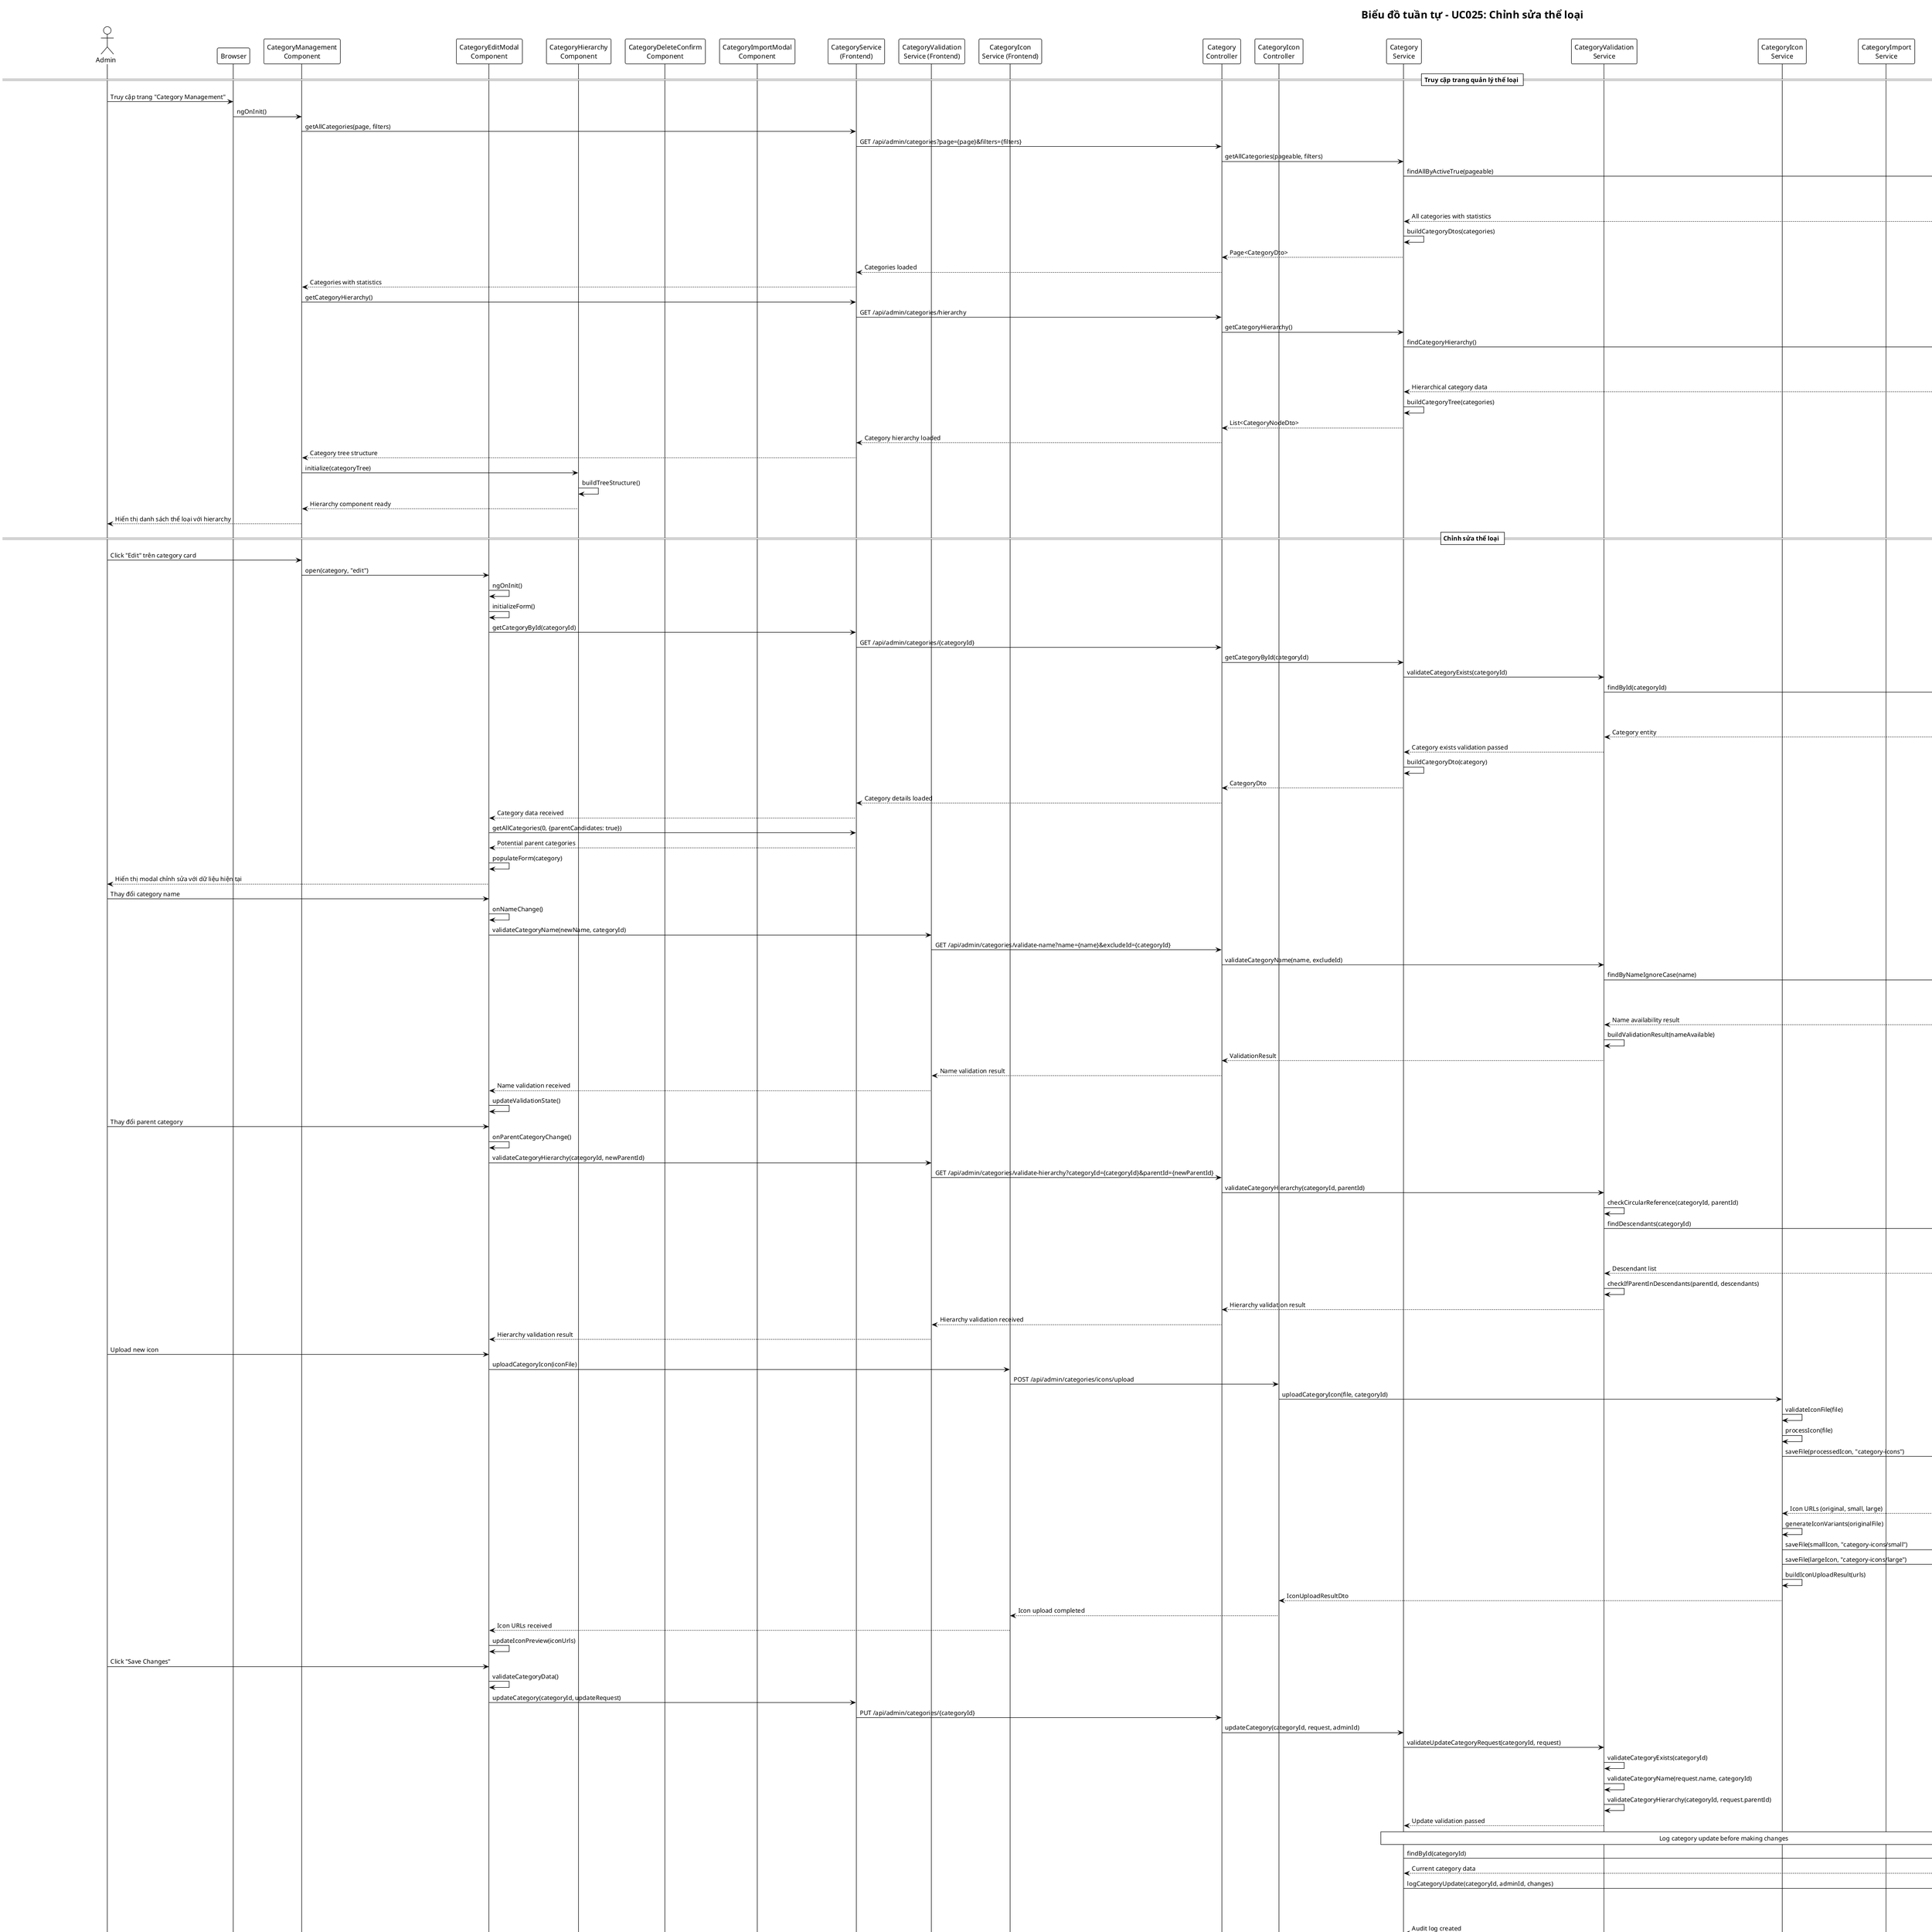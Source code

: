 @startuml UC025-Sequence-Diagram-Chinh-Sua-The-Loai
!theme plain

title Biểu đồ tuần tự - UC025: Chỉnh sửa thể loại

actor Admin as "Admin"
participant Browser as "Browser"
participant CategoryManagementComponent as "CategoryManagement\nComponent"
participant CategoryEditModalComponent as "CategoryEditModal\nComponent"
participant CategoryHierarchyComponent as "CategoryHierarchy\nComponent"
participant CategoryDeleteConfirmComponent as "CategoryDeleteConfirm\nComponent"
participant CategoryImportModalComponent as "CategoryImportModal\nComponent"
participant CategoryService as "CategoryService\n(Frontend)"
participant CategoryValidationService as "CategoryValidation\nService (Frontend)"
participant CategoryIconService as "CategoryIcon\nService (Frontend)"
participant CategoryController as "Category\nController"
participant CategoryIconController as "CategoryIcon\nController"
participant CategoryService_BE as "Category\nService"
participant CategoryValidationService_BE as "CategoryValidation\nService"
participant CategoryIconService_BE as "CategoryIcon\nService"
participant CategoryImportService as "CategoryImport\nService"
participant AdminAuditService as "AdminAudit\nService"
participant CategoryRepository as "Category\nRepository"
participant MusicRepository as "Music\nRepository"
participant FileStorageService as "FileStorage\nService"
participant Database as "Database"

== Truy cập trang quản lý thể loại ==

Admin -> Browser: Truy cập trang "Category Management"
Browser -> CategoryManagementComponent: ngOnInit()
CategoryManagementComponent -> CategoryService: getAllCategories(page, filters)
CategoryService -> CategoryController: GET /api/admin/categories?page={page}&filters={filters}
CategoryController -> CategoryService_BE: getAllCategories(pageable, filters)

CategoryService_BE -> CategoryRepository: findAllByActiveTrue(pageable)
CategoryRepository -> Database: SELECT c.*, parent.name as parent_name, (SELECT COUNT(*) FROM musics m WHERE m.category_id = c.id AND m.deleted = false) as music_count FROM categories c LEFT JOIN categories parent ON c.parent_id = parent.id WHERE c.active = true ORDER BY c.sort_order, c.name
Database --> CategoryRepository: Page<Category> with music counts
CategoryRepository --> CategoryService_BE: All categories with statistics

CategoryService_BE -> CategoryService_BE: buildCategoryDtos(categories)
CategoryService_BE --> CategoryController: Page<CategoryDto>
CategoryController --> CategoryService: Categories loaded
CategoryService --> CategoryManagementComponent: Categories with statistics

CategoryManagementComponent -> CategoryService: getCategoryHierarchy()
CategoryService -> CategoryController: GET /api/admin/categories/hierarchy
CategoryController -> CategoryService_BE: getCategoryHierarchy()

CategoryService_BE -> CategoryRepository: findCategoryHierarchy()
CategoryRepository -> Database: SELECT c.*, COUNT(children.id) as child_count FROM categories c LEFT JOIN categories children ON c.id = children.parent_id WHERE c.active = true GROUP BY c.id ORDER BY c.level, c.sort_order
Database --> CategoryRepository: Category hierarchy data
CategoryRepository --> CategoryService_BE: Hierarchical category data

CategoryService_BE -> CategoryService_BE: buildCategoryTree(categories)
CategoryService_BE --> CategoryController: List<CategoryNodeDto>
CategoryController --> CategoryService: Category hierarchy loaded
CategoryService --> CategoryManagementComponent: Category tree structure

CategoryManagementComponent -> CategoryHierarchyComponent: initialize(categoryTree)
CategoryHierarchyComponent -> CategoryHierarchyComponent: buildTreeStructure()
CategoryHierarchyComponent --> CategoryManagementComponent: Hierarchy component ready

CategoryManagementComponent --> Admin: Hiển thị danh sách thể loại với hierarchy

== Chỉnh sửa thể loại ==

Admin -> CategoryManagementComponent: Click "Edit" trên category card
CategoryManagementComponent -> CategoryEditModalComponent: open(category, "edit")
CategoryEditModalComponent -> CategoryEditModalComponent: ngOnInit()
CategoryEditModalComponent -> CategoryEditModalComponent: initializeForm()

CategoryEditModalComponent -> CategoryService: getCategoryById(categoryId)
CategoryService -> CategoryController: GET /api/admin/categories/{categoryId}
CategoryController -> CategoryService_BE: getCategoryById(categoryId)

CategoryService_BE -> CategoryValidationService_BE: validateCategoryExists(categoryId)
CategoryValidationService_BE -> CategoryRepository: findById(categoryId)
CategoryRepository -> Database: SELECT * FROM categories WHERE id = ? AND active = true
Database --> CategoryRepository: Category details
CategoryRepository --> CategoryValidationService_BE: Category entity
CategoryValidationService_BE --> CategoryService_BE: Category exists validation passed

CategoryService_BE -> CategoryService_BE: buildCategoryDto(category)
CategoryService_BE --> CategoryController: CategoryDto
CategoryController --> CategoryService: Category details loaded
CategoryService --> CategoryEditModalComponent: Category data received

CategoryEditModalComponent -> CategoryService: getAllCategories(0, {parentCandidates: true})
CategoryService --> CategoryEditModalComponent: Potential parent categories

CategoryEditModalComponent -> CategoryEditModalComponent: populateForm(category)
CategoryEditModalComponent --> Admin: Hiển thị modal chỉnh sửa với dữ liệu hiện tại

Admin -> CategoryEditModalComponent: Thay đổi category name
CategoryEditModalComponent -> CategoryEditModalComponent: onNameChange()
CategoryEditModalComponent -> CategoryValidationService: validateCategoryName(newName, categoryId)
CategoryValidationService -> CategoryController: GET /api/admin/categories/validate-name?name={name}&excludeId={categoryId}
CategoryController -> CategoryValidationService_BE: validateCategoryName(name, excludeId)

CategoryValidationService_BE -> CategoryRepository: findByNameIgnoreCase(name)
CategoryRepository -> Database: SELECT * FROM categories WHERE LOWER(name) = LOWER(?) AND id != ? AND active = true
Database --> CategoryRepository: Name conflict check
CategoryRepository --> CategoryValidationService_BE: Name availability result

CategoryValidationService_BE -> CategoryValidationService_BE: buildValidationResult(nameAvailable)
CategoryValidationService_BE --> CategoryController: ValidationResult
CategoryController --> CategoryValidationService: Name validation result
CategoryValidationService --> CategoryEditModalComponent: Name validation received
CategoryEditModalComponent -> CategoryEditModalComponent: updateValidationState()

Admin -> CategoryEditModalComponent: Thay đổi parent category
CategoryEditModalComponent -> CategoryEditModalComponent: onParentCategoryChange()
CategoryEditModalComponent -> CategoryValidationService: validateCategoryHierarchy(categoryId, newParentId)
CategoryValidationService -> CategoryController: GET /api/admin/categories/validate-hierarchy?categoryId={categoryId}&parentId={newParentId}
CategoryController -> CategoryValidationService_BE: validateCategoryHierarchy(categoryId, parentId)

CategoryValidationService_BE -> CategoryValidationService_BE: checkCircularReference(categoryId, parentId)
CategoryValidationService_BE -> CategoryRepository: findDescendants(categoryId)
CategoryRepository -> Database: WITH RECURSIVE category_tree AS (SELECT id, parent_id FROM categories WHERE id = ? UNION ALL SELECT c.id, c.parent_id FROM categories c JOIN category_tree ct ON c.parent_id = ct.id) SELECT id FROM category_tree
Database --> CategoryRepository: All descendant categories
CategoryRepository --> CategoryValidationService_BE: Descendant list

CategoryValidationService_BE -> CategoryValidationService_BE: checkIfParentInDescendants(parentId, descendants)
CategoryValidationService_BE --> CategoryController: Hierarchy validation result
CategoryController --> CategoryValidationService: Hierarchy validation received
CategoryValidationService --> CategoryEditModalComponent: Hierarchy validation result

Admin -> CategoryEditModalComponent: Upload new icon
CategoryEditModalComponent -> CategoryIconService: uploadCategoryIcon(iconFile)
CategoryIconService -> CategoryIconController: POST /api/admin/categories/icons/upload
CategoryIconController -> CategoryIconService_BE: uploadCategoryIcon(file, categoryId)

CategoryIconService_BE -> CategoryIconService_BE: validateIconFile(file)
CategoryIconService_BE -> CategoryIconService_BE: processIcon(file)
CategoryIconService_BE -> FileStorageService: saveFile(processedIcon, "category-icons")
FileStorageService -> FileStorageService: generateUniqueFileName()
FileStorageService -> FileStorageService: saveToStorage(file, path)
FileStorageService --> CategoryIconService_BE: Icon URLs (original, small, large)

CategoryIconService_BE -> CategoryIconService_BE: generateIconVariants(originalFile)
CategoryIconService_BE -> FileStorageService: saveFile(smallIcon, "category-icons/small")
CategoryIconService_BE -> FileStorageService: saveFile(largeIcon, "category-icons/large")

CategoryIconService_BE -> CategoryIconService_BE: buildIconUploadResult(urls)
CategoryIconService_BE --> CategoryIconController: IconUploadResultDto
CategoryIconController --> CategoryIconService: Icon upload completed
CategoryIconService --> CategoryEditModalComponent: Icon URLs received

CategoryEditModalComponent -> CategoryEditModalComponent: updateIconPreview(iconUrls)

Admin -> CategoryEditModalComponent: Click "Save Changes"
CategoryEditModalComponent -> CategoryEditModalComponent: validateCategoryData()
CategoryEditModalComponent -> CategoryService: updateCategory(categoryId, updateRequest)
CategoryService -> CategoryController: PUT /api/admin/categories/{categoryId}
CategoryController -> CategoryService_BE: updateCategory(categoryId, request, adminId)

CategoryService_BE -> CategoryValidationService_BE: validateUpdateCategoryRequest(categoryId, request)
CategoryValidationService_BE -> CategoryValidationService_BE: validateCategoryExists(categoryId)
CategoryValidationService_BE -> CategoryValidationService_BE: validateCategoryName(request.name, categoryId)
CategoryValidationService_BE -> CategoryValidationService_BE: validateCategoryHierarchy(categoryId, request.parentId)
CategoryValidationService_BE --> CategoryService_BE: Update validation passed

note over CategoryService_BE, AdminAuditService: Log category update before making changes

CategoryService_BE -> CategoryRepository: findById(categoryId)
CategoryRepository --> CategoryService_BE: Current category data

CategoryService_BE -> AdminAuditService: logCategoryUpdate(categoryId, adminId, changes)
AdminAuditService -> Database: INSERT INTO admin_audit_logs (admin_id, action_type, resource_type, resource_id, action_details, created_at)
Database --> AdminAuditService: Update logged
AdminAuditService --> CategoryService_BE: Audit log created

CategoryService_BE -> CategoryRepository: save(updatedCategory)
CategoryRepository -> Database: UPDATE categories SET name = ?, description = ?, parent_id = ?, icon_url = ?, color_code = ?, active = ?, featured = ?, sort_order = ?, updated_at = NOW(), updated_by = ? WHERE id = ?
Database --> CategoryRepository: Category updated
CategoryRepository --> CategoryService_BE: Update completed

CategoryService_BE -> CategoryService_BE: updateMusicCountIfNeeded(categoryId, oldParentId, newParentId)
CategoryService_BE -> CategoryRepository: updateMusicCountRecursive(categoryId)

CategoryService_BE -> CategoryService_BE: buildCategoryDto(updatedCategory)
CategoryService_BE --> CategoryController: CategoryDto
CategoryController --> CategoryService: Category updated successfully
CategoryService --> CategoryManagementComponent: Category update completed

CategoryManagementComponent -> CategoryManagementComponent: updateCategoryInList(updatedCategory)
CategoryManagementComponent -> CategoryManagementComponent: showSuccessMessage("Thể loại đã được cập nhật thành công")

CategoryEditModalComponent -> CategoryEditModalComponent: close()
CategoryEditModalComponent --> CategoryManagementComponent: Modal closed
CategoryManagementComponent --> Admin: Hiển thị thông báo thành công và cập nhật danh sách

== Tạo thể loại mới ==

Admin -> CategoryManagementComponent: Click "Create New Category"
CategoryManagementComponent -> CategoryEditModalComponent: open(null, "create")
CategoryEditModalComponent -> CategoryEditModalComponent: ngOnInit()
CategoryEditModalComponent -> CategoryEditModalComponent: initializeEmptyForm()

CategoryEditModalComponent -> CategoryService: getAllCategories(0, {parentCandidates: true})
CategoryService --> CategoryEditModalComponent: Potential parent categories

CategoryEditModalComponent --> Admin: Hiển thị modal tạo mới thể loại

Admin -> CategoryEditModalComponent: Nhập category name, description, etc.
CategoryEditModalComponent -> CategoryEditModalComponent: onFormChange()
CategoryEditModalComponent -> CategoryValidationService: validateCategoryName(name)
' Similar validation flow as edit mode

Admin -> CategoryEditModalComponent: Click "Create Category"
CategoryEditModalComponent -> CategoryEditModalComponent: validateCategoryData()
CategoryEditModalComponent -> CategoryService: createCategory(createRequest)
CategoryService -> CategoryController: POST /api/admin/categories
CategoryController -> CategoryService_BE: createCategory(request, adminId)

CategoryService_BE -> CategoryValidationService_BE: validateCreateCategoryRequest(request)
CategoryValidationService_BE -> CategoryValidationService_BE: validateCategoryName(request.name)
CategoryValidationService_BE -> CategoryValidationService_BE: validateParentCategory(request.parentId)
CategoryValidationService_BE --> CategoryService_BE: Create validation passed

CategoryService_BE -> CategoryRepository: save(newCategory)
CategoryRepository -> Database: INSERT INTO categories (name, description, parent_id, icon_url, color_code, active, featured, sort_order, created_at, created_by)
Database --> CategoryRepository: New category created
CategoryRepository --> CategoryService_BE: Category entity

CategoryService_BE -> AdminAuditService: logCategoryCreation(categoryId, adminId, categoryData)
AdminAuditService --> CategoryService_BE: Creation logged

CategoryService_BE -> CategoryService_BE: buildCategoryDto(newCategory)
CategoryService_BE --> CategoryController: CategoryDto
CategoryController --> CategoryService: Category created successfully
CategoryService --> CategoryManagementComponent: Category creation completed

CategoryManagementComponent -> CategoryManagementComponent: addCategoryToList(newCategory)
CategoryManagementComponent -> CategoryManagementComponent: showSuccessMessage("Thể loại mới đã được tạo thành công")

CategoryEditModalComponent -> CategoryEditModalComponent: close()
CategoryEditModalComponent --> CategoryManagementComponent: Modal closed
CategoryManagementComponent --> Admin: Hiển thị thông báo thành công và cập nhật danh sách

== Xóa thể loại ==

Admin -> CategoryManagementComponent: Click "Delete" trên category card
CategoryManagementComponent -> CategoryDeleteConfirmComponent: open(category)
CategoryDeleteConfirmComponent -> CategoryDeleteConfirmComponent: ngOnInit()
CategoryDeleteConfirmComponent -> CategoryDeleteConfirmComponent: loadAffectedData()

CategoryDeleteConfirmComponent -> CategoryValidationService: checkCategoryDeletion(categoryId)
CategoryValidationService -> CategoryController: GET /api/admin/categories/{categoryId}/deletion-check
CategoryController -> CategoryValidationService_BE: checkCategoryDeletion(categoryId)

CategoryValidationService_BE -> CategoryRepository: findByParentId(categoryId)
CategoryRepository -> Database: SELECT * FROM categories WHERE parent_id = ? AND active = true
Database --> CategoryRepository: Child categories
CategoryRepository --> CategoryValidationService_BE: Child categories list

CategoryValidationService_BE -> MusicRepository: countByCategoryId(categoryId)
MusicRepository -> Database: SELECT COUNT(*) FROM musics WHERE category_id = ? AND deleted = false
Database --> MusicRepository: Affected music count
MusicRepository --> CategoryValidationService_BE: Music count

CategoryValidationService_BE -> CategoryValidationService_BE: buildDeletionValidationResult(childCategories, musicCount)
CategoryValidationService_BE --> CategoryController: DeletionValidationResult
CategoryController --> CategoryValidationService: Deletion validation result
CategoryValidationService --> CategoryDeleteConfirmComponent: Deletion impact received

CategoryDeleteConfirmComponent --> Admin: Hiển thị modal xác nhận xóa với impact analysis

Admin -> CategoryDeleteConfirmComponent: Chọn deletion option (reassign/delete children/delete musics)
Admin -> CategoryDeleteConfirmComponent: Chọn reassignment category nếu cần
Admin -> CategoryDeleteConfirmComponent: Nhập lý do xóa
Admin -> CategoryDeleteConfirmComponent: Click "Confirm Delete"

CategoryDeleteConfirmComponent -> CategoryService: deleteCategory(categoryId, deleteOptions)
CategoryService -> CategoryController: DELETE /api/admin/categories/{categoryId}
CategoryController -> CategoryService_BE: deleteCategory(categoryId, options, adminId)

CategoryService_BE -> CategoryValidationService_BE: validateCategoryDeletion(categoryId)
CategoryValidationService_BE --> CategoryService_BE: Deletion validation passed

note over CategoryService_BE, AdminAuditService: Log category deletion before making changes

CategoryService_BE -> AdminAuditService: logCategoryDeletion(categoryId, adminId, deletionOptions)
AdminAuditService -> Database: INSERT INTO admin_audit_logs (category deletion record)
Database --> AdminAuditService: Deletion logged
AdminAuditService --> CategoryService_BE: Audit log created

alt Reassign musics to another category
    CategoryService_BE -> MusicRepository: updateCategoryForMusics(categoryId, options.reassignCategoryId)
    MusicRepository -> Database: UPDATE musics SET category_id = ? WHERE category_id = ? AND deleted = false
    Database --> MusicRepository: Musics reassigned
    MusicRepository --> CategoryService_BE: Music reassignment completed
else Delete musics with category
    CategoryService_BE -> MusicRepository: findByCategoryId(categoryId)
    MusicRepository --> CategoryService_BE: Musics to delete
    CategoryService_BE -> CategoryService_BE: softDeleteMusics(musics)
end

alt Reassign child categories
    CategoryService_BE -> CategoryRepository: updateParentId(categoryId, options.reassignCategoryId)
    CategoryRepository -> Database: UPDATE categories SET parent_id = ? WHERE parent_id = ?
    Database --> CategoryRepository: Child categories reassigned
    CategoryRepository --> CategoryService_BE: Children reassignment completed
else Delete child categories recursively
    CategoryService_BE -> CategoryService_BE: deleteChildCategoriesRecursively(categoryId)
end

CategoryService_BE -> CategoryRepository: deleteById(categoryId)
CategoryRepository -> Database: UPDATE categories SET active = false, deleted_at = NOW(), deleted_by = ? WHERE id = ?
Database --> CategoryRepository: Category soft deleted
CategoryRepository --> CategoryService_BE: Category deletion completed

CategoryService_BE --> CategoryController: Deletion successful
CategoryController --> CategoryService: Category deleted successfully
CategoryService --> CategoryManagementComponent: Category deletion completed

CategoryManagementComponent -> CategoryManagementComponent: removeCategoryFromList(categoryId)
CategoryManagementComponent -> CategoryManagementComponent: showSuccessMessage("Thể loại đã được xóa thành công")

CategoryDeleteConfirmComponent -> CategoryDeleteConfirmComponent: close()
CategoryDeleteConfirmComponent --> CategoryManagementComponent: Modal closed
CategoryManagementComponent --> Admin: Hiển thị thông báo thành công và cập nhật danh sách

== Di chuyển thể loại trong hierarchy ==

Admin -> CategoryHierarchyComponent: Drag and drop category to new parent
CategoryHierarchyComponent -> CategoryHierarchyComponent: onNodeDrop(event)
CategoryHierarchyComponent -> CategoryValidationService: validateCategoryHierarchy(categoryId, newParentId)
' Similar validation flow as edit mode

CategoryHierarchyComponent -> CategoryService: moveCategoryToParent(categoryId, newParentId)
CategoryService -> CategoryController: PUT /api/admin/categories/{categoryId}/move?newParentId={newParentId}
CategoryController -> CategoryService_BE: moveCategoryToParent(categoryId, newParentId, adminId)

CategoryService_BE -> CategoryValidationService_BE: validateCategoryHierarchy(categoryId, newParentId)
CategoryValidationService_BE --> CategoryService_BE: Move validation passed

CategoryService_BE -> CategoryRepository: findById(categoryId)
CategoryRepository --> CategoryService_BE: Category to move

CategoryService_BE -> AdminAuditService: logCategoryMove(categoryId, adminId, oldParentId, newParentId)
AdminAuditService --> CategoryService_BE: Move logged

CategoryService_BE -> CategoryRepository: updateParentId(categoryId, newParentId)
CategoryRepository -> Database: UPDATE categories SET parent_id = ?, updated_at = NOW(), updated_by = ? WHERE id = ?
Database --> CategoryRepository: Category moved
CategoryRepository --> CategoryService_BE: Move completed

CategoryService_BE -> CategoryRepository: updateMusicCountRecursive(categoryId)
CategoryService_BE -> CategoryRepository: updateMusicCountRecursive(newParentId)

CategoryService_BE --> CategoryController: Move successful
CategoryController --> CategoryService: Category moved successfully
CategoryService --> CategoryHierarchyComponent: Category move completed

CategoryHierarchyComponent -> CategoryHierarchyComponent: updateTreeStructure()
CategoryHierarchyComponent --> Admin: Hierarchy updated visually

== Import thể loại từ file ==

Admin -> CategoryManagementComponent: Click "Import Categories"
CategoryManagementComponent -> CategoryImportModalComponent: open()
CategoryImportModalComponent -> CategoryImportModalComponent: ngOnInit()

CategoryImportModalComponent --> Admin: Hiển thị modal import

Admin -> CategoryImportModalComponent: Select Excel/CSV file
CategoryImportModalComponent -> CategoryImportModalComponent: onFileSelect(file)
CategoryImportModalComponent -> CategoryService: previewCategoryImport(file)
CategoryService -> CategoryController: POST /api/admin/categories/import/preview
CategoryController -> CategoryImportService: previewCategoryImport(file)

CategoryImportService -> CategoryImportService: parseImportFile(file)
CategoryImportService -> CategoryImportService: validateImportData(parsedData)
CategoryImportService -> CategoryImportService: checkDuplicateNames(parsedData)
CategoryImportService -> CategoryImportService: checkParentReferences(parsedData)

CategoryImportService -> CategoryImportService: buildImportPreview(validatedData)
CategoryImportService --> CategoryController: List<CategoryImportPreviewDto>
CategoryController --> CategoryService: Import preview generated
CategoryService --> CategoryImportModalComponent: Import preview received

CategoryImportModalComponent -> CategoryImportModalComponent: displayImportPreview(preview)
CategoryImportModalComponent --> Admin: Hiển thị preview với warnings và errors

Admin -> CategoryImportModalComponent: Configure import options
Admin -> CategoryImportModalComponent: Click "Start Import"
CategoryImportModalComponent -> CategoryService: importCategories(file, options)
CategoryService -> CategoryController: POST /api/admin/categories/import
CategoryController -> CategoryImportService: executeImport(file, options, adminId)

CategoryImportService -> CategoryImportService: parseAndValidateFile(file)
CategoryImportService -> CategoryImportService: processImportData(data, options)

loop Import each category
    CategoryImportService -> CategoryValidationService_BE: validateCreateCategoryRequest(categoryData)
    CategoryValidationService_BE --> CategoryImportService: Validation result

    alt Category is valid
        CategoryImportService -> CategoryRepository: save(newCategory)
        CategoryRepository --> CategoryImportService: Category created
        CategoryImportService -> CategoryImportService: successCount++
    else Category has errors
        CategoryImportService -> CategoryImportService: failedCount++
        CategoryImportService -> CategoryImportService: Add to error list
    end
end

CategoryImportService -> AdminAuditService: logCategoryImport(successCount, adminId, options)
AdminAuditService --> CategoryImportService: Import logged

CategoryImportService -> CategoryImportService: buildImportResult()
CategoryImportService --> CategoryController: ImportResultDto
CategoryController --> CategoryService: Import completed
CategoryService --> CategoryImportModalComponent: Import result received

CategoryImportModalComponent -> CategoryImportModalComponent: displayImportResults(results)
CategoryImportModalComponent --> Admin: Hiển thị kết quả import

CategoryImportModalComponent -> CategoryImportModalComponent: close()
CategoryImportModalComponent --> CategoryManagementComponent: Modal closed
CategoryManagementComponent -> CategoryManagementComponent: refreshCategoryList()
CategoryManagementComponent --> Admin: Danh sách thể loại đã được cập nhật

== Xử lý lỗi ==

note over Admin, Database: Các trường hợp lỗi có thể xảy ra trong quá trình quản lý thể loại

note over CategoryValidationService_BE: Lỗi tên thể loại trùng lặp
note over Admin: "Tên thể loại đã tồn tại"

note over CategoryValidationService_BE: Lỗi circular reference trong hierarchy
note over Admin: "Không thể đặt thể loại làm con của chính nó hoặc con cháu của nó"

note over CategoryValidationService_BE: Lỗi thể loại không tồn tại
note over Admin: "Thể loại được chọn không tồn tại"

note over CategoryIconService_BE: Lỗi upload icon
note over Admin: "Không thể upload icon, vui lòng thử file khác"

note over CategoryImportService: Lỗi import file
note over Admin: "File import không đúng định dạng hoặc có lỗi dữ liệu"

note over CategoryValidationService_BE: Lỗi xóa thể loại có ràng buộc
note over Admin: "Không thể xóa thể loại có chứa nhạc hoặc thể loại con"

note over Database: Lỗi database constraint
note over Admin: "Không thể thực hiện thao tác do ràng buộc dữ liệu"

@enduml
